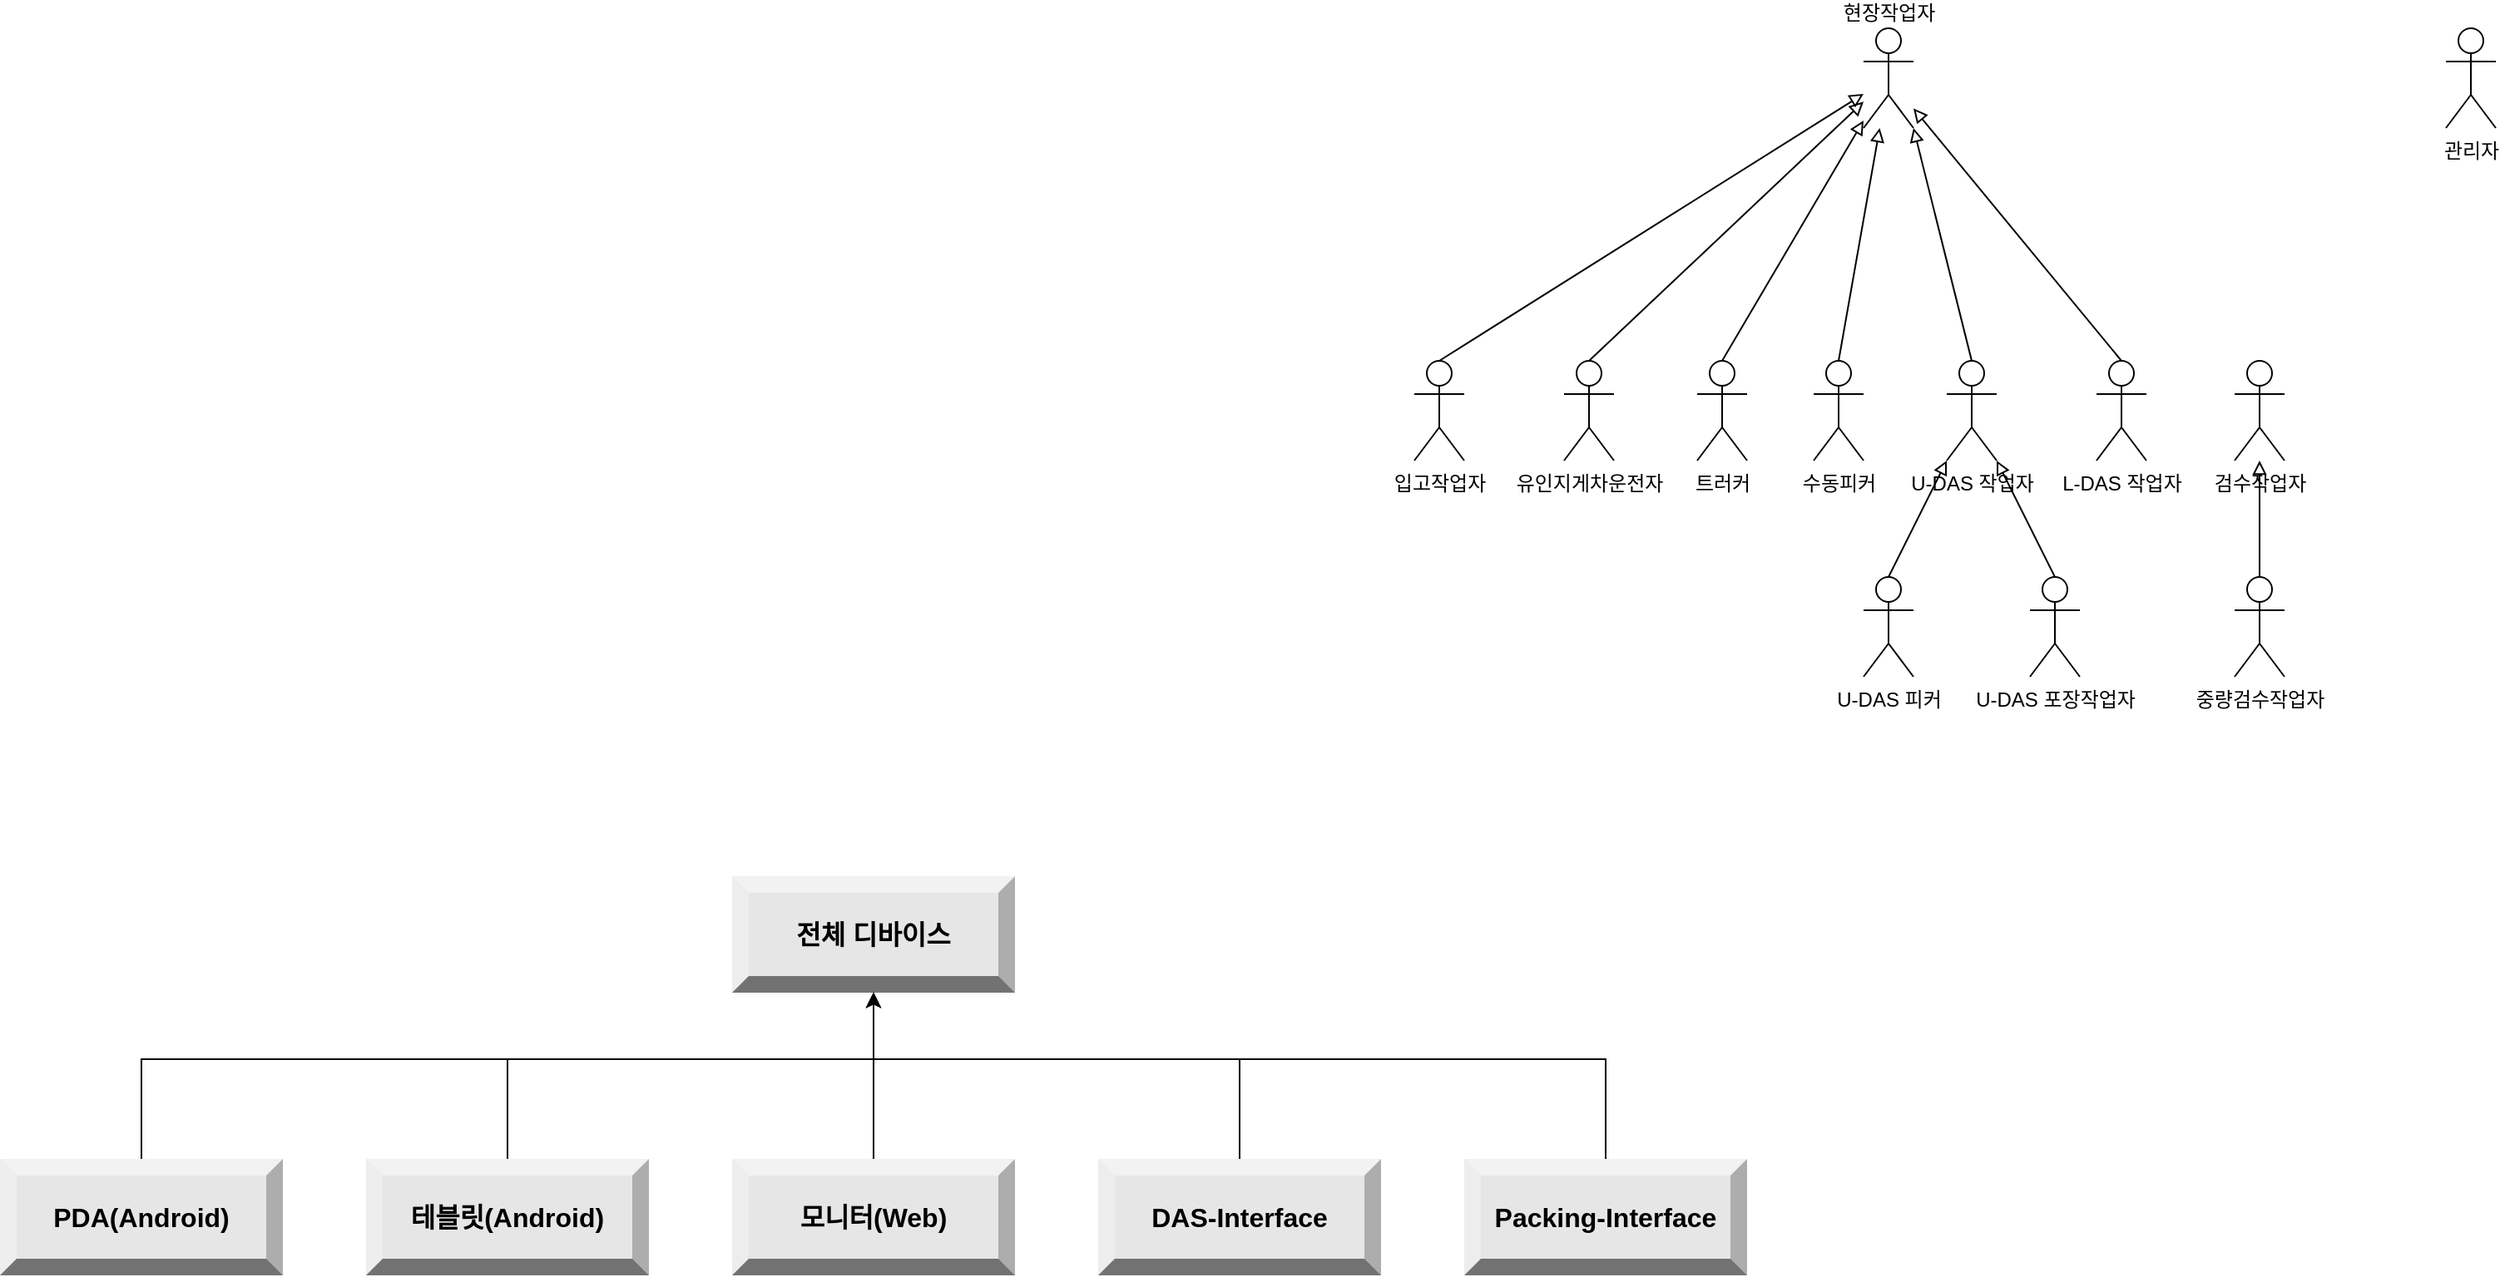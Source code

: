 <mxfile version="21.7.2" type="github">
  <diagram name="페이지-1" id="yQAmCag-o-2PvRjNie-d">
    <mxGraphModel dx="2776" dy="519" grid="1" gridSize="10" guides="1" tooltips="1" connect="1" arrows="1" fold="1" page="1" pageScale="1" pageWidth="827" pageHeight="1169" math="0" shadow="0">
      <root>
        <mxCell id="0" />
        <mxCell id="1" parent="0" />
        <mxCell id="aKXTwvWGmEsXmMIFipIf-1" value="현장작업자&lt;br&gt;" style="shape=umlActor;verticalLabelPosition=top;verticalAlign=bottom;html=1;outlineConnect=0;spacingTop=0;spacingBottom=0;labelPosition=center;align=center;" parent="1" vertex="1">
          <mxGeometry x="190" y="190" width="30" height="60" as="geometry" />
        </mxCell>
        <mxCell id="aKXTwvWGmEsXmMIFipIf-2" value="L-DAS 작업자" style="shape=umlActor;verticalLabelPosition=bottom;verticalAlign=top;html=1;outlineConnect=0;" parent="1" vertex="1">
          <mxGeometry x="330" y="390" width="30" height="60" as="geometry" />
        </mxCell>
        <mxCell id="aKXTwvWGmEsXmMIFipIf-8" value="검수작업자" style="shape=umlActor;verticalLabelPosition=bottom;verticalAlign=top;html=1;outlineConnect=0;" parent="1" vertex="1">
          <mxGeometry x="413" y="390" width="30" height="60" as="geometry" />
        </mxCell>
        <mxCell id="aKXTwvWGmEsXmMIFipIf-20" value="중량검수작업자" style="shape=umlActor;verticalLabelPosition=bottom;verticalAlign=top;html=1;outlineConnect=0;" parent="1" vertex="1">
          <mxGeometry x="413" y="520" width="30" height="60" as="geometry" />
        </mxCell>
        <mxCell id="aKXTwvWGmEsXmMIFipIf-21" value="관리자" style="shape=umlActor;verticalLabelPosition=bottom;verticalAlign=top;html=1;outlineConnect=0;" parent="1" vertex="1">
          <mxGeometry x="540" y="190" width="30" height="60" as="geometry" />
        </mxCell>
        <mxCell id="aKXTwvWGmEsXmMIFipIf-22" value="수동피커" style="shape=umlActor;verticalLabelPosition=bottom;verticalAlign=top;html=1;outlineConnect=0;" parent="1" vertex="1">
          <mxGeometry x="160" y="390" width="30" height="60" as="geometry" />
        </mxCell>
        <mxCell id="aKXTwvWGmEsXmMIFipIf-24" value="U-DAS 피커" style="shape=umlActor;verticalLabelPosition=bottom;verticalAlign=top;html=1;outlineConnect=0;" parent="1" vertex="1">
          <mxGeometry x="190" y="520" width="30" height="60" as="geometry" />
        </mxCell>
        <mxCell id="aKXTwvWGmEsXmMIFipIf-25" value="U-DAS 포장작업자" style="shape=umlActor;verticalLabelPosition=bottom;verticalAlign=top;html=1;outlineConnect=0;" parent="1" vertex="1">
          <mxGeometry x="290" y="520" width="30" height="60" as="geometry" />
        </mxCell>
        <mxCell id="aKXTwvWGmEsXmMIFipIf-29" style="rounded=0;orthogonalLoop=1;jettySize=auto;html=1;endArrow=block;endFill=0;exitX=0.5;exitY=0;exitDx=0;exitDy=0;exitPerimeter=0;" parent="1" source="aKXTwvWGmEsXmMIFipIf-26" target="aKXTwvWGmEsXmMIFipIf-1" edge="1">
          <mxGeometry relative="1" as="geometry" />
        </mxCell>
        <mxCell id="aKXTwvWGmEsXmMIFipIf-26" value="입고작업자" style="shape=umlActor;verticalLabelPosition=bottom;verticalAlign=top;html=1;outlineConnect=0;" parent="1" vertex="1">
          <mxGeometry x="-80" y="390" width="30" height="60" as="geometry" />
        </mxCell>
        <mxCell id="aKXTwvWGmEsXmMIFipIf-30" style="rounded=0;orthogonalLoop=1;jettySize=auto;html=1;endArrow=block;endFill=0;exitX=0.5;exitY=0;exitDx=0;exitDy=0;exitPerimeter=0;" parent="1" source="aKXTwvWGmEsXmMIFipIf-27" target="aKXTwvWGmEsXmMIFipIf-1" edge="1">
          <mxGeometry relative="1" as="geometry" />
        </mxCell>
        <mxCell id="aKXTwvWGmEsXmMIFipIf-27" value="유인지게차운전자&lt;br&gt;" style="shape=umlActor;verticalLabelPosition=bottom;verticalAlign=top;html=1;outlineConnect=0;" parent="1" vertex="1">
          <mxGeometry x="10" y="390" width="30" height="60" as="geometry" />
        </mxCell>
        <mxCell id="aKXTwvWGmEsXmMIFipIf-28" value="트러커" style="shape=umlActor;verticalLabelPosition=bottom;verticalAlign=top;html=1;outlineConnect=0;" parent="1" vertex="1">
          <mxGeometry x="90" y="390" width="30" height="60" as="geometry" />
        </mxCell>
        <mxCell id="aKXTwvWGmEsXmMIFipIf-31" style="rounded=0;orthogonalLoop=1;jettySize=auto;html=1;endArrow=block;endFill=0;exitX=0.5;exitY=0;exitDx=0;exitDy=0;exitPerimeter=0;" parent="1" source="aKXTwvWGmEsXmMIFipIf-28" target="aKXTwvWGmEsXmMIFipIf-1" edge="1">
          <mxGeometry relative="1" as="geometry">
            <mxPoint x="35" y="400" as="sourcePoint" />
            <mxPoint x="220" y="243" as="targetPoint" />
          </mxGeometry>
        </mxCell>
        <mxCell id="aKXTwvWGmEsXmMIFipIf-32" style="rounded=0;orthogonalLoop=1;jettySize=auto;html=1;endArrow=block;endFill=0;exitX=0.5;exitY=0;exitDx=0;exitDy=0;exitPerimeter=0;" parent="1" source="aKXTwvWGmEsXmMIFipIf-22" target="aKXTwvWGmEsXmMIFipIf-1" edge="1">
          <mxGeometry relative="1" as="geometry">
            <mxPoint x="45" y="410" as="sourcePoint" />
            <mxPoint x="230" y="253" as="targetPoint" />
          </mxGeometry>
        </mxCell>
        <mxCell id="aKXTwvWGmEsXmMIFipIf-33" style="rounded=0;orthogonalLoop=1;jettySize=auto;html=1;endArrow=block;endFill=0;exitX=0.5;exitY=0;exitDx=0;exitDy=0;exitPerimeter=0;entryX=1;entryY=1;entryDx=0;entryDy=0;entryPerimeter=0;" parent="1" source="aKXTwvWGmEsXmMIFipIf-23" target="aKXTwvWGmEsXmMIFipIf-1" edge="1">
          <mxGeometry relative="1" as="geometry">
            <mxPoint x="55" y="420" as="sourcePoint" />
            <mxPoint x="240" y="263" as="targetPoint" />
          </mxGeometry>
        </mxCell>
        <mxCell id="aKXTwvWGmEsXmMIFipIf-34" style="rounded=0;orthogonalLoop=1;jettySize=auto;html=1;endArrow=block;endFill=0;exitX=0.5;exitY=0;exitDx=0;exitDy=0;exitPerimeter=0;" parent="1" source="aKXTwvWGmEsXmMIFipIf-2" target="aKXTwvWGmEsXmMIFipIf-1" edge="1">
          <mxGeometry relative="1" as="geometry">
            <mxPoint x="65" y="430" as="sourcePoint" />
            <mxPoint x="240" y="240" as="targetPoint" />
          </mxGeometry>
        </mxCell>
        <mxCell id="aKXTwvWGmEsXmMIFipIf-36" style="rounded=0;orthogonalLoop=1;jettySize=auto;html=1;endArrow=block;endFill=0;exitX=0.5;exitY=0;exitDx=0;exitDy=0;exitPerimeter=0;entryX=0;entryY=1;entryDx=0;entryDy=0;entryPerimeter=0;" parent="1" source="aKXTwvWGmEsXmMIFipIf-24" target="aKXTwvWGmEsXmMIFipIf-23" edge="1">
          <mxGeometry relative="1" as="geometry">
            <mxPoint x="265" y="400" as="sourcePoint" />
            <mxPoint x="230" y="260" as="targetPoint" />
          </mxGeometry>
        </mxCell>
        <mxCell id="aKXTwvWGmEsXmMIFipIf-23" value="U-DAS 작업자" style="shape=umlActor;verticalLabelPosition=bottom;verticalAlign=top;html=1;outlineConnect=0;labelBackgroundColor=none;" parent="1" vertex="1">
          <mxGeometry x="240" y="390" width="30" height="60" as="geometry" />
        </mxCell>
        <mxCell id="aKXTwvWGmEsXmMIFipIf-38" style="rounded=0;orthogonalLoop=1;jettySize=auto;html=1;endArrow=block;endFill=0;exitX=0.5;exitY=0;exitDx=0;exitDy=0;exitPerimeter=0;" parent="1" source="aKXTwvWGmEsXmMIFipIf-25" target="aKXTwvWGmEsXmMIFipIf-23" edge="1">
          <mxGeometry relative="1" as="geometry">
            <mxPoint x="215" y="530" as="sourcePoint" />
            <mxPoint x="250" y="460" as="targetPoint" />
          </mxGeometry>
        </mxCell>
        <mxCell id="aKXTwvWGmEsXmMIFipIf-40" style="rounded=0;orthogonalLoop=1;jettySize=auto;html=1;endArrow=block;endFill=0;exitX=0.5;exitY=0;exitDx=0;exitDy=0;exitPerimeter=0;" parent="1" source="aKXTwvWGmEsXmMIFipIf-20" target="aKXTwvWGmEsXmMIFipIf-8" edge="1">
          <mxGeometry relative="1" as="geometry">
            <mxPoint x="315" y="530" as="sourcePoint" />
            <mxPoint x="280" y="460" as="targetPoint" />
          </mxGeometry>
        </mxCell>
        <mxCell id="aKXTwvWGmEsXmMIFipIf-41" value="전체 디바이스" style="labelPosition=center;verticalLabelPosition=middle;align=center;html=1;shape=mxgraph.basic.shaded_button;dx=10;fillColor=#E6E6E6;strokeColor=none;whiteSpace=wrap;fontStyle=1;fontSize=16;" parent="1" vertex="1">
          <mxGeometry x="-490" y="700" width="170" height="70" as="geometry" />
        </mxCell>
        <mxCell id="aKXTwvWGmEsXmMIFipIf-47" style="edgeStyle=orthogonalEdgeStyle;rounded=0;orthogonalLoop=1;jettySize=auto;html=1;" parent="1" source="aKXTwvWGmEsXmMIFipIf-42" target="aKXTwvWGmEsXmMIFipIf-41" edge="1">
          <mxGeometry relative="1" as="geometry">
            <Array as="points">
              <mxPoint x="-845" y="810" />
              <mxPoint x="-405" y="810" />
            </Array>
          </mxGeometry>
        </mxCell>
        <mxCell id="aKXTwvWGmEsXmMIFipIf-42" value="PDA(Android)" style="labelPosition=center;verticalLabelPosition=middle;align=center;html=1;shape=mxgraph.basic.shaded_button;dx=10;fillColor=#E6E6E6;strokeColor=none;whiteSpace=wrap;fontStyle=1;fontSize=16;" parent="1" vertex="1">
          <mxGeometry x="-930" y="870" width="170" height="70" as="geometry" />
        </mxCell>
        <mxCell id="aKXTwvWGmEsXmMIFipIf-48" style="edgeStyle=orthogonalEdgeStyle;rounded=0;orthogonalLoop=1;jettySize=auto;html=1;" parent="1" source="aKXTwvWGmEsXmMIFipIf-43" target="aKXTwvWGmEsXmMIFipIf-41" edge="1">
          <mxGeometry relative="1" as="geometry">
            <Array as="points">
              <mxPoint x="-625" y="810" />
              <mxPoint x="-405" y="810" />
            </Array>
          </mxGeometry>
        </mxCell>
        <mxCell id="aKXTwvWGmEsXmMIFipIf-43" value="테블릿(Android)" style="labelPosition=center;verticalLabelPosition=middle;align=center;html=1;shape=mxgraph.basic.shaded_button;dx=10;fillColor=#E6E6E6;strokeColor=none;whiteSpace=wrap;fontStyle=1;fontSize=16;" parent="1" vertex="1">
          <mxGeometry x="-710" y="870" width="170" height="70" as="geometry" />
        </mxCell>
        <mxCell id="aKXTwvWGmEsXmMIFipIf-49" style="edgeStyle=orthogonalEdgeStyle;rounded=0;orthogonalLoop=1;jettySize=auto;html=1;" parent="1" source="aKXTwvWGmEsXmMIFipIf-44" edge="1">
          <mxGeometry relative="1" as="geometry">
            <mxPoint x="-405" y="770" as="targetPoint" />
          </mxGeometry>
        </mxCell>
        <mxCell id="aKXTwvWGmEsXmMIFipIf-44" value="모니터(Web)" style="labelPosition=center;verticalLabelPosition=middle;align=center;html=1;shape=mxgraph.basic.shaded_button;dx=10;fillColor=#E6E6E6;strokeColor=none;whiteSpace=wrap;fontStyle=1;fontSize=16;" parent="1" vertex="1">
          <mxGeometry x="-490" y="870" width="170" height="70" as="geometry" />
        </mxCell>
        <mxCell id="aKXTwvWGmEsXmMIFipIf-50" style="edgeStyle=orthogonalEdgeStyle;rounded=0;orthogonalLoop=1;jettySize=auto;html=1;" parent="1" source="aKXTwvWGmEsXmMIFipIf-45" target="aKXTwvWGmEsXmMIFipIf-41" edge="1">
          <mxGeometry relative="1" as="geometry">
            <Array as="points">
              <mxPoint x="-185" y="810" />
              <mxPoint x="-405" y="810" />
            </Array>
          </mxGeometry>
        </mxCell>
        <mxCell id="aKXTwvWGmEsXmMIFipIf-45" value="DAS-Interface" style="labelPosition=center;verticalLabelPosition=middle;align=center;html=1;shape=mxgraph.basic.shaded_button;dx=10;fillColor=#E6E6E6;strokeColor=none;whiteSpace=wrap;fontStyle=1;fontSize=16;" parent="1" vertex="1">
          <mxGeometry x="-270" y="870" width="170" height="70" as="geometry" />
        </mxCell>
        <mxCell id="aKXTwvWGmEsXmMIFipIf-52" style="edgeStyle=orthogonalEdgeStyle;rounded=0;orthogonalLoop=1;jettySize=auto;html=1;" parent="1" source="aKXTwvWGmEsXmMIFipIf-46" target="aKXTwvWGmEsXmMIFipIf-41" edge="1">
          <mxGeometry relative="1" as="geometry">
            <Array as="points">
              <mxPoint x="35" y="810" />
              <mxPoint x="-405" y="810" />
            </Array>
          </mxGeometry>
        </mxCell>
        <mxCell id="aKXTwvWGmEsXmMIFipIf-46" value="Packing-Interface" style="labelPosition=center;verticalLabelPosition=middle;align=center;html=1;shape=mxgraph.basic.shaded_button;dx=10;fillColor=#E6E6E6;strokeColor=none;whiteSpace=wrap;fontStyle=1;fontSize=16;" parent="1" vertex="1">
          <mxGeometry x="-50" y="870" width="170" height="70" as="geometry" />
        </mxCell>
      </root>
    </mxGraphModel>
  </diagram>
</mxfile>
